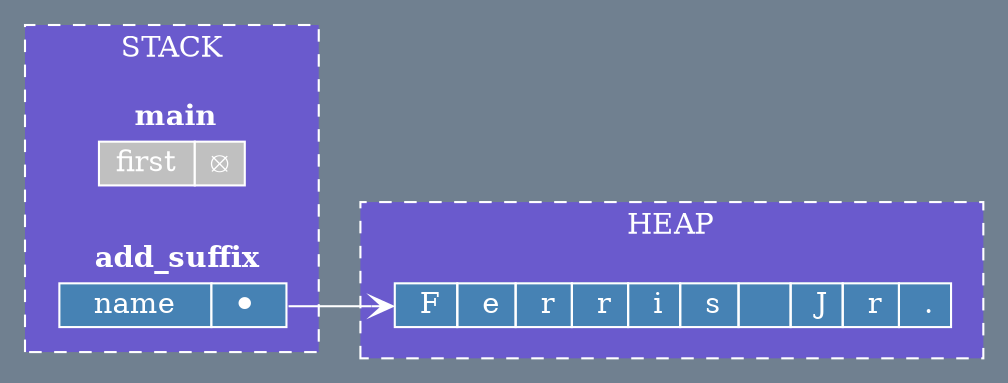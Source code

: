 digraph{
      bgcolor="slategrey";
      rankdir= LR;

      subgraph cluster_0 {
            fontcolor = "white";
            color = "white";
            style = dashed;
            label = "HEAP";
            bgcolor = "slateblue";

            nodeD [
                  fontcolor="white"; 
                  shape=plaintext; 
                  label=<
                        <table border="0" cellborder="1" cellspacing="0" 
                        color="white" bgcolor="steelblue">
                              <tr>
                                    <td port="f2">  F </td>
                                    <td>  e </td>
                                    <td>  r </td>
                                    <td>  r </td>
                                    <td>  i </td>
                                    <td>  s </td>
                                    <td>    </td>
                                    <td>  J </td>
                                    <td>  r </td>
                                    <td>  . </td>
                              </tr>
                        </table>
                  >
            ];

      } 

      subgraph cluster_1 {
            fontcolor = "white";
            color = "white";
            style = dashed;
            label = "STACK";
            bgcolor = "slateblue";
            
            nodeB [
                  fontcolor="white"; 
                  shape=plaintext; 
                  label=<
                        <table border="0" cellborder="1" cellspacing="0" 
                        color="slateblue">
                              <tr>
                              <td colspan="2"> <b>  main </b> </td>
                              </tr>
                              <tr>
                                    <td bgcolor="grey" color="white"> first </td>
                                    <td bgcolor="grey" color="white" port="f1" > ⦻ </td>
                              </tr>
                        </table>
                  >
            ];

            nodeC [
                  fontcolor="white"; 
                  shape=plaintext; 
                  label=<
                        <table border="0" cellborder="1" cellspacing="0" 
                        color="slateblue">
                              <tr>
                              <td colspan="2"> <b>  add_suffix </b> </td>
                              </tr>
                              <tr>
                                    <td color="white" bgcolor="steelblue"> name </td>
                                    <td color="white" bgcolor="steelblue" port="f3">⏺ </td> 
                              </tr>
                        </table>
                  >
            ];
      }

      nodeC:f3 -> nodeD:f2 [arrowhead=vee, color=white];
}